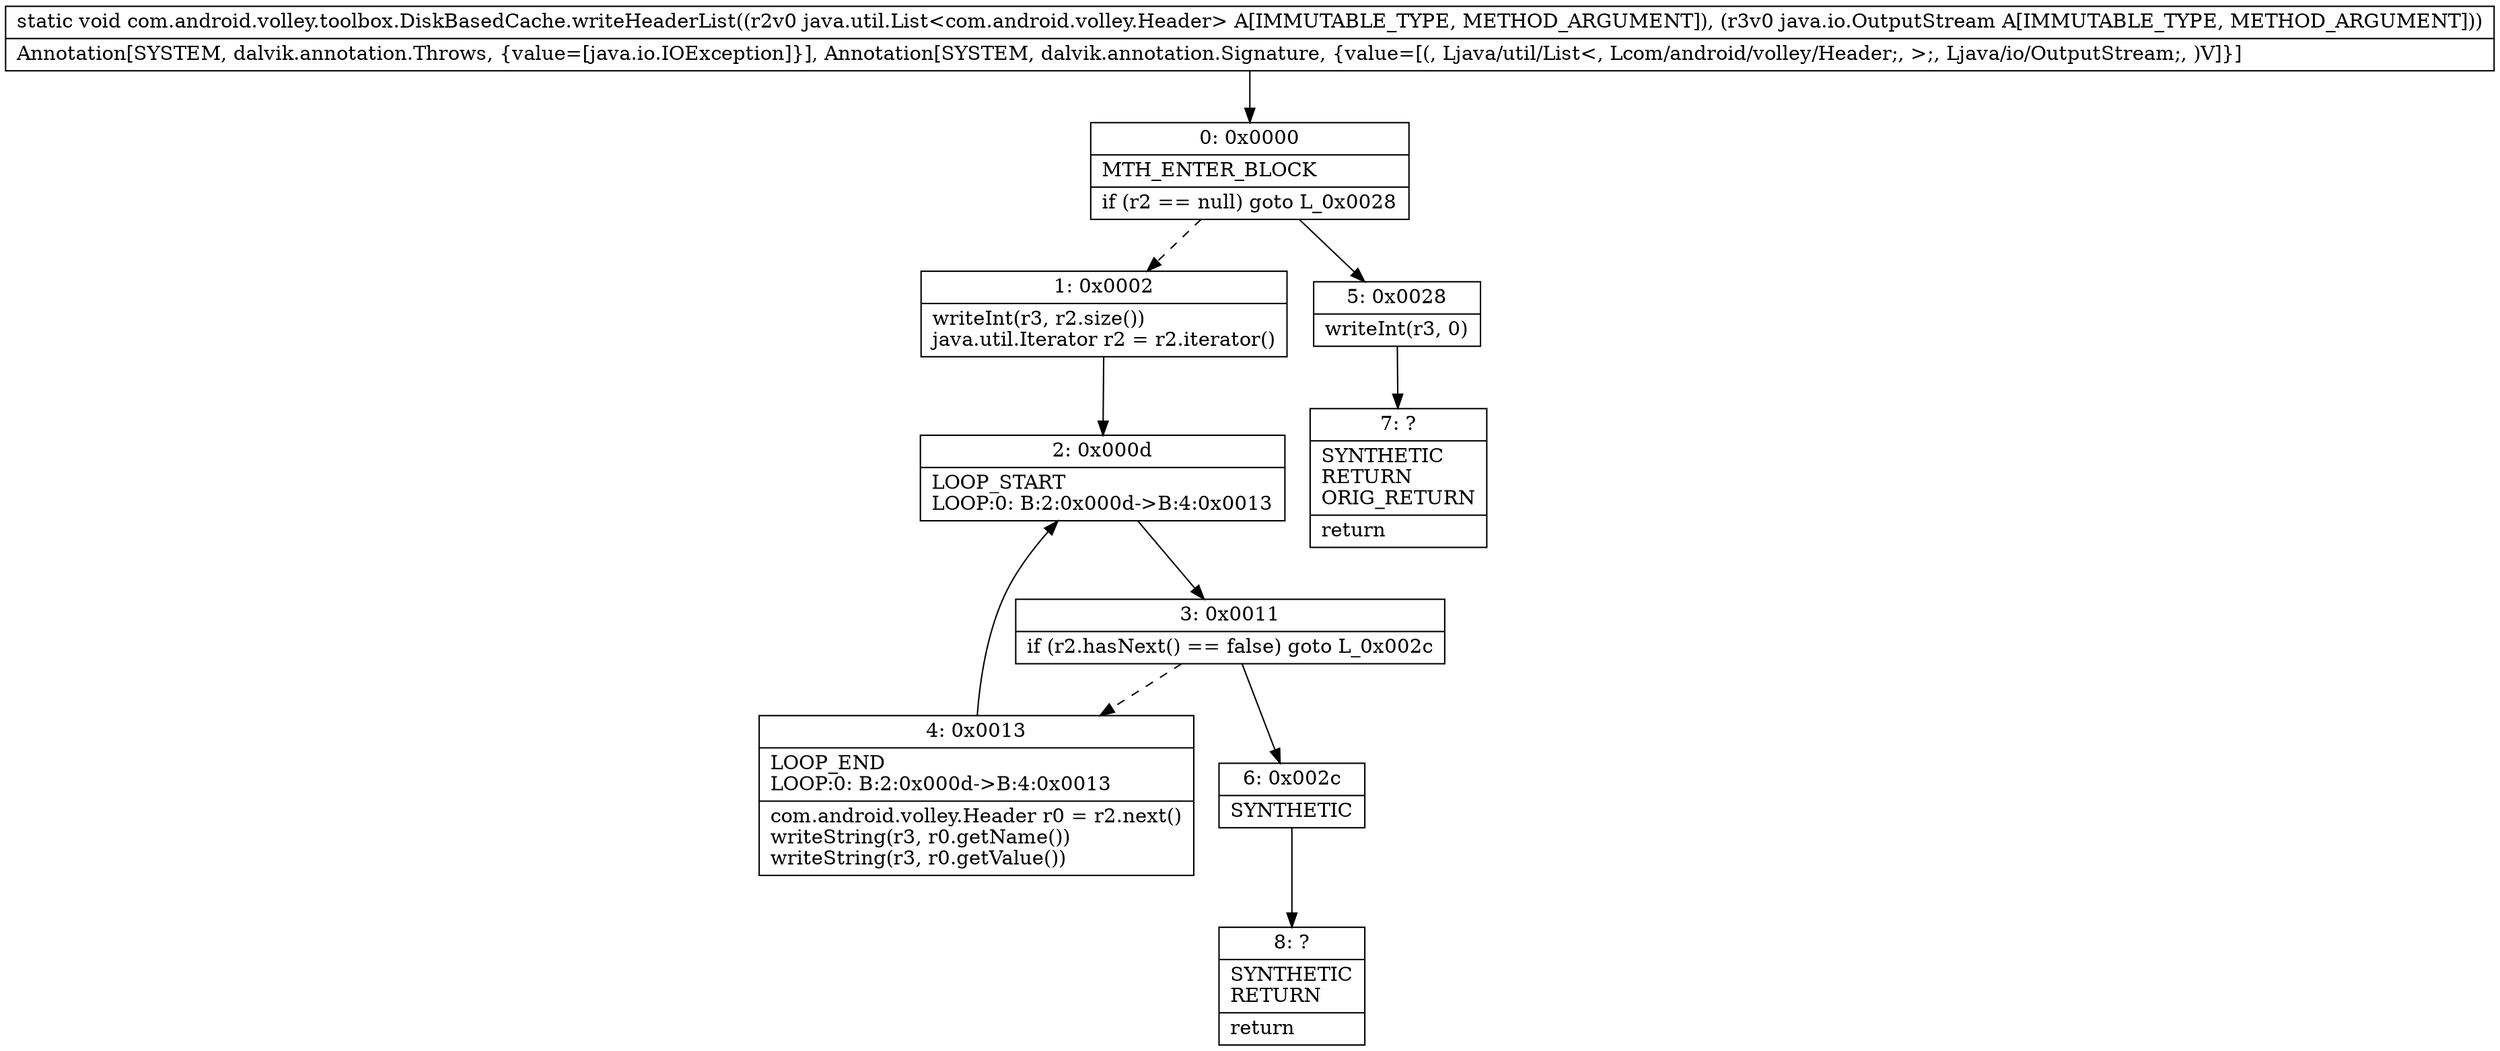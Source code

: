 digraph "CFG forcom.android.volley.toolbox.DiskBasedCache.writeHeaderList(Ljava\/util\/List;Ljava\/io\/OutputStream;)V" {
Node_0 [shape=record,label="{0\:\ 0x0000|MTH_ENTER_BLOCK\l|if (r2 == null) goto L_0x0028\l}"];
Node_1 [shape=record,label="{1\:\ 0x0002|writeInt(r3, r2.size())\ljava.util.Iterator r2 = r2.iterator()\l}"];
Node_2 [shape=record,label="{2\:\ 0x000d|LOOP_START\lLOOP:0: B:2:0x000d\-\>B:4:0x0013\l}"];
Node_3 [shape=record,label="{3\:\ 0x0011|if (r2.hasNext() == false) goto L_0x002c\l}"];
Node_4 [shape=record,label="{4\:\ 0x0013|LOOP_END\lLOOP:0: B:2:0x000d\-\>B:4:0x0013\l|com.android.volley.Header r0 = r2.next()\lwriteString(r3, r0.getName())\lwriteString(r3, r0.getValue())\l}"];
Node_5 [shape=record,label="{5\:\ 0x0028|writeInt(r3, 0)\l}"];
Node_6 [shape=record,label="{6\:\ 0x002c|SYNTHETIC\l}"];
Node_7 [shape=record,label="{7\:\ ?|SYNTHETIC\lRETURN\lORIG_RETURN\l|return\l}"];
Node_8 [shape=record,label="{8\:\ ?|SYNTHETIC\lRETURN\l|return\l}"];
MethodNode[shape=record,label="{static void com.android.volley.toolbox.DiskBasedCache.writeHeaderList((r2v0 java.util.List\<com.android.volley.Header\> A[IMMUTABLE_TYPE, METHOD_ARGUMENT]), (r3v0 java.io.OutputStream A[IMMUTABLE_TYPE, METHOD_ARGUMENT]))  | Annotation[SYSTEM, dalvik.annotation.Throws, \{value=[java.io.IOException]\}], Annotation[SYSTEM, dalvik.annotation.Signature, \{value=[(, Ljava\/util\/List\<, Lcom\/android\/volley\/Header;, \>;, Ljava\/io\/OutputStream;, )V]\}]\l}"];
MethodNode -> Node_0;
Node_0 -> Node_1[style=dashed];
Node_0 -> Node_5;
Node_1 -> Node_2;
Node_2 -> Node_3;
Node_3 -> Node_4[style=dashed];
Node_3 -> Node_6;
Node_4 -> Node_2;
Node_5 -> Node_7;
Node_6 -> Node_8;
}

